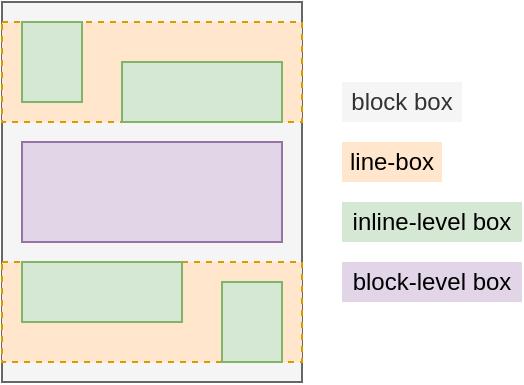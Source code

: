 <mxfile version="13.1.3" type="device"><diagram id="FtivMilZQ5oFAEh_Z82q" name="Page-1"><mxGraphModel dx="501" dy="254" grid="1" gridSize="10" guides="1" tooltips="1" connect="1" arrows="1" fold="1" page="1" pageScale="1" pageWidth="850" pageHeight="1100" math="0" shadow="0"><root><mxCell id="0"/><mxCell id="1" parent="0"/><mxCell id="qG38agbtERMTXMMQ0JZM-9" value="inline-level box" style="text;html=1;strokeColor=none;fillColor=#d5e8d4;align=center;verticalAlign=middle;whiteSpace=wrap;rounded=0;" vertex="1" parent="1"><mxGeometry x="450" y="180" width="90" height="20" as="geometry"/></mxCell><mxCell id="qG38agbtERMTXMMQ0JZM-10" value="" style="rounded=0;whiteSpace=wrap;html=1;fillColor=#f5f5f5;strokeColor=#666666;fontColor=#333333;" vertex="1" parent="1"><mxGeometry x="280" y="80" width="150" height="190" as="geometry"/></mxCell><mxCell id="qG38agbtERMTXMMQ0JZM-12" value="block box" style="text;html=1;strokeColor=none;fillColor=#f5f5f5;align=center;verticalAlign=middle;whiteSpace=wrap;rounded=0;fontColor=#333333;" vertex="1" parent="1"><mxGeometry x="450" y="120" width="60" height="20" as="geometry"/></mxCell><mxCell id="qG38agbtERMTXMMQ0JZM-15" value="" style="rounded=0;whiteSpace=wrap;html=1;fillColor=#ffe6cc;strokeColor=#d79b00;dashed=1;" vertex="1" parent="1"><mxGeometry x="280" y="90" width="150" height="50" as="geometry"/></mxCell><mxCell id="qG38agbtERMTXMMQ0JZM-16" value="block-level box" style="text;html=1;strokeColor=none;fillColor=#e1d5e7;align=center;verticalAlign=middle;whiteSpace=wrap;rounded=0;" vertex="1" parent="1"><mxGeometry x="450" y="210" width="90" height="20" as="geometry"/></mxCell><mxCell id="qG38agbtERMTXMMQ0JZM-17" value="" style="rounded=0;whiteSpace=wrap;html=1;fillColor=#ffe6cc;strokeColor=#d79b00;dashed=1;" vertex="1" parent="1"><mxGeometry x="280" y="210" width="150" height="50" as="geometry"/></mxCell><mxCell id="qG38agbtERMTXMMQ0JZM-18" value="" style="rounded=0;whiteSpace=wrap;html=1;fillColor=#e1d5e7;strokeColor=#9673a6;" vertex="1" parent="1"><mxGeometry x="290" y="150" width="130" height="50" as="geometry"/></mxCell><mxCell id="qG38agbtERMTXMMQ0JZM-19" value="" style="rounded=0;whiteSpace=wrap;html=1;fillColor=#d5e8d4;strokeColor=#82b366;" vertex="1" parent="1"><mxGeometry x="290" y="90" width="30" height="40" as="geometry"/></mxCell><mxCell id="qG38agbtERMTXMMQ0JZM-20" value="" style="rounded=0;whiteSpace=wrap;html=1;fillColor=#d5e8d4;strokeColor=#82b366;" vertex="1" parent="1"><mxGeometry x="340" y="110" width="80" height="30" as="geometry"/></mxCell><mxCell id="qG38agbtERMTXMMQ0JZM-21" value="" style="rounded=0;whiteSpace=wrap;html=1;fillColor=#d5e8d4;strokeColor=#82b366;" vertex="1" parent="1"><mxGeometry x="290" y="210" width="80" height="30" as="geometry"/></mxCell><mxCell id="qG38agbtERMTXMMQ0JZM-22" value="" style="rounded=0;whiteSpace=wrap;html=1;fillColor=#d5e8d4;strokeColor=#82b366;" vertex="1" parent="1"><mxGeometry x="390" y="220" width="30" height="40" as="geometry"/></mxCell><mxCell id="qG38agbtERMTXMMQ0JZM-25" value="&lt;span style=&quot;color: rgb(0 , 0 , 0)&quot;&gt;line-box&lt;/span&gt;" style="text;html=1;strokeColor=none;fillColor=#ffe6cc;align=center;verticalAlign=middle;whiteSpace=wrap;rounded=0;" vertex="1" parent="1"><mxGeometry x="450" y="150" width="50" height="20" as="geometry"/></mxCell></root></mxGraphModel></diagram></mxfile>